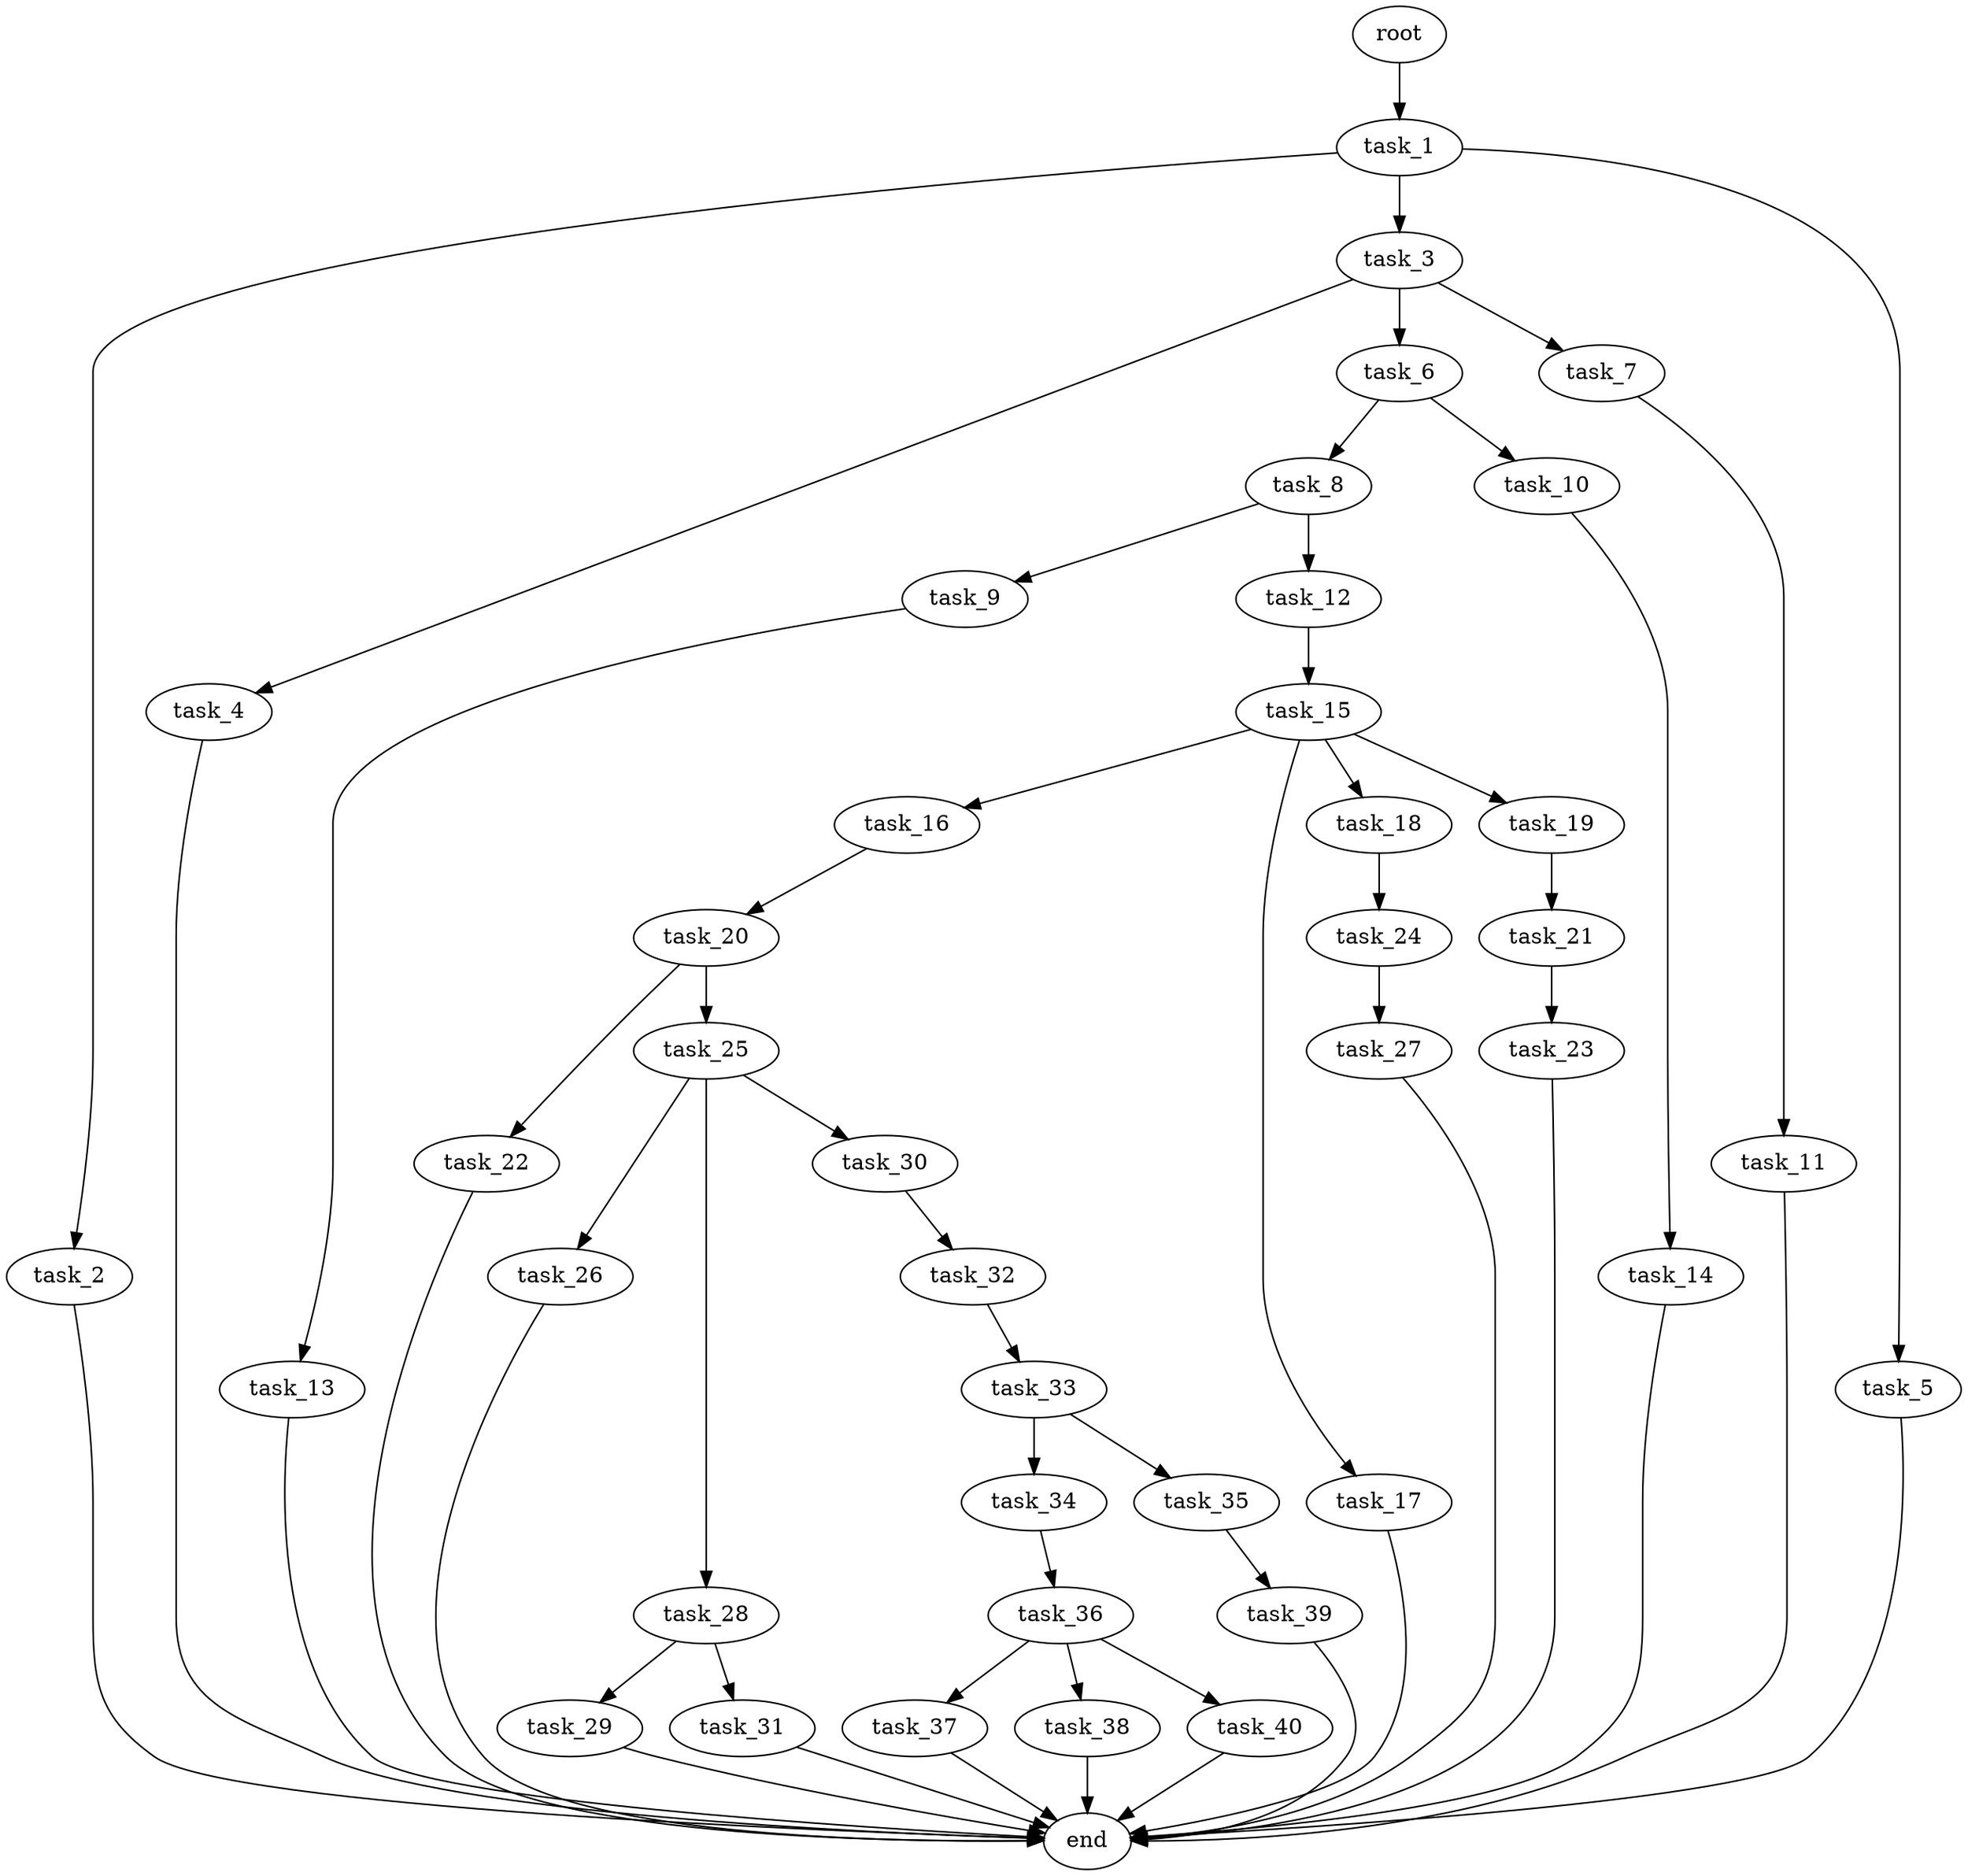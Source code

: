 digraph G {
  root [size="0.000000e+00"];
  task_1 [size="1.327878e+10"];
  task_2 [size="8.811914e+10"];
  task_3 [size="7.640241e+10"];
  task_4 [size="3.585708e+10"];
  task_5 [size="8.492852e+10"];
  task_6 [size="6.310966e+10"];
  task_7 [size="5.773545e+10"];
  task_8 [size="8.310539e+10"];
  task_9 [size="1.868533e+10"];
  task_10 [size="1.479107e+09"];
  task_11 [size="9.777801e+10"];
  task_12 [size="5.533407e+10"];
  task_13 [size="5.943776e+08"];
  task_14 [size="9.436137e+10"];
  task_15 [size="8.973326e+10"];
  task_16 [size="3.686069e+10"];
  task_17 [size="1.392863e+10"];
  task_18 [size="7.293238e+09"];
  task_19 [size="4.610394e+10"];
  task_20 [size="3.356808e+10"];
  task_21 [size="3.144231e+10"];
  task_22 [size="9.573412e+10"];
  task_23 [size="4.606246e+10"];
  task_24 [size="4.569725e+10"];
  task_25 [size="7.060957e+10"];
  task_26 [size="6.709971e+10"];
  task_27 [size="1.380559e+10"];
  task_28 [size="2.968682e+10"];
  task_29 [size="6.021630e+10"];
  task_30 [size="7.840799e+10"];
  task_31 [size="9.666234e+09"];
  task_32 [size="6.730070e+10"];
  task_33 [size="8.348022e+10"];
  task_34 [size="5.514707e+10"];
  task_35 [size="2.804028e+10"];
  task_36 [size="6.085908e+10"];
  task_37 [size="5.922614e+10"];
  task_38 [size="9.399714e+10"];
  task_39 [size="4.357989e+10"];
  task_40 [size="1.771085e+10"];
  end [size="0.000000e+00"];

  root -> task_1 [size="1.000000e-12"];
  task_1 -> task_2 [size="8.811914e+08"];
  task_1 -> task_3 [size="7.640241e+08"];
  task_1 -> task_5 [size="8.492852e+08"];
  task_2 -> end [size="1.000000e-12"];
  task_3 -> task_4 [size="3.585708e+08"];
  task_3 -> task_6 [size="6.310966e+08"];
  task_3 -> task_7 [size="5.773545e+08"];
  task_4 -> end [size="1.000000e-12"];
  task_5 -> end [size="1.000000e-12"];
  task_6 -> task_8 [size="8.310539e+08"];
  task_6 -> task_10 [size="1.479107e+07"];
  task_7 -> task_11 [size="9.777801e+08"];
  task_8 -> task_9 [size="1.868533e+08"];
  task_8 -> task_12 [size="5.533407e+08"];
  task_9 -> task_13 [size="5.943776e+06"];
  task_10 -> task_14 [size="9.436137e+08"];
  task_11 -> end [size="1.000000e-12"];
  task_12 -> task_15 [size="8.973326e+08"];
  task_13 -> end [size="1.000000e-12"];
  task_14 -> end [size="1.000000e-12"];
  task_15 -> task_16 [size="3.686069e+08"];
  task_15 -> task_17 [size="1.392863e+08"];
  task_15 -> task_18 [size="7.293238e+07"];
  task_15 -> task_19 [size="4.610394e+08"];
  task_16 -> task_20 [size="3.356808e+08"];
  task_17 -> end [size="1.000000e-12"];
  task_18 -> task_24 [size="4.569725e+08"];
  task_19 -> task_21 [size="3.144231e+08"];
  task_20 -> task_22 [size="9.573412e+08"];
  task_20 -> task_25 [size="7.060957e+08"];
  task_21 -> task_23 [size="4.606246e+08"];
  task_22 -> end [size="1.000000e-12"];
  task_23 -> end [size="1.000000e-12"];
  task_24 -> task_27 [size="1.380559e+08"];
  task_25 -> task_26 [size="6.709971e+08"];
  task_25 -> task_28 [size="2.968682e+08"];
  task_25 -> task_30 [size="7.840799e+08"];
  task_26 -> end [size="1.000000e-12"];
  task_27 -> end [size="1.000000e-12"];
  task_28 -> task_29 [size="6.021630e+08"];
  task_28 -> task_31 [size="9.666234e+07"];
  task_29 -> end [size="1.000000e-12"];
  task_30 -> task_32 [size="6.730070e+08"];
  task_31 -> end [size="1.000000e-12"];
  task_32 -> task_33 [size="8.348022e+08"];
  task_33 -> task_34 [size="5.514707e+08"];
  task_33 -> task_35 [size="2.804028e+08"];
  task_34 -> task_36 [size="6.085908e+08"];
  task_35 -> task_39 [size="4.357989e+08"];
  task_36 -> task_37 [size="5.922614e+08"];
  task_36 -> task_38 [size="9.399714e+08"];
  task_36 -> task_40 [size="1.771085e+08"];
  task_37 -> end [size="1.000000e-12"];
  task_38 -> end [size="1.000000e-12"];
  task_39 -> end [size="1.000000e-12"];
  task_40 -> end [size="1.000000e-12"];
}
